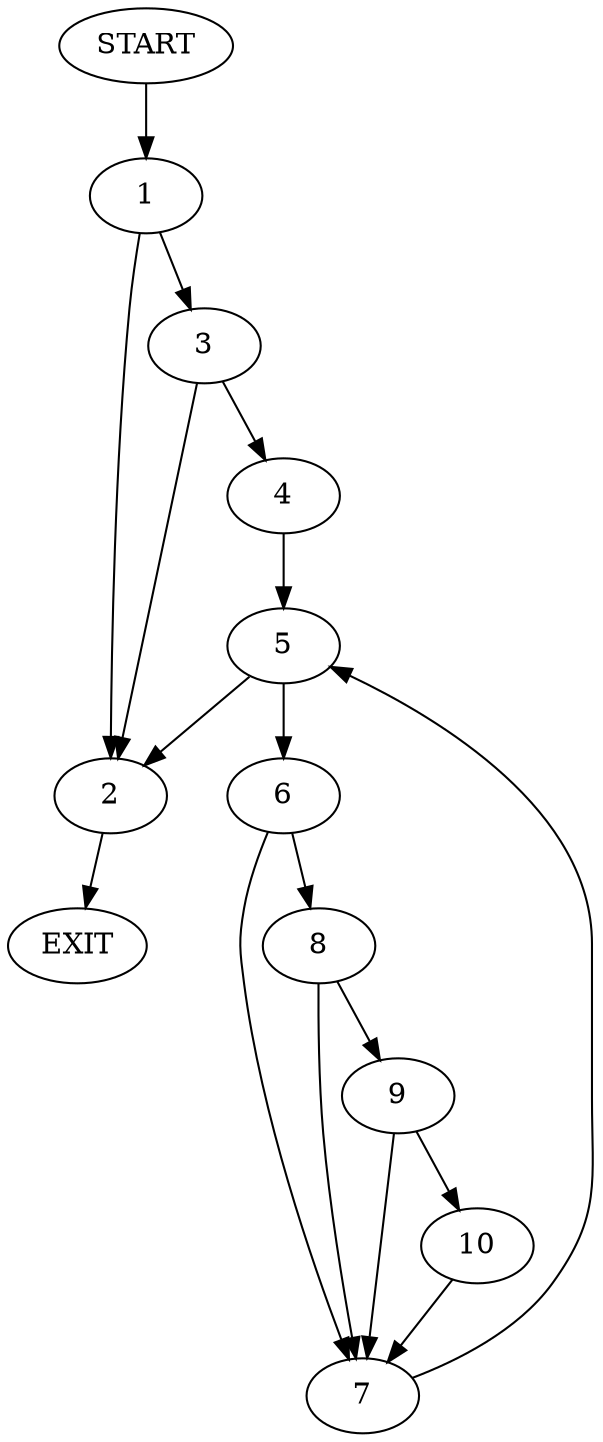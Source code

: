 digraph {
0 [label="START"]
11 [label="EXIT"]
0 -> 1
1 -> 2
1 -> 3
2 -> 11
3 -> 4
3 -> 2
4 -> 5
5 -> 2
5 -> 6
6 -> 7
6 -> 8
7 -> 5
8 -> 7
8 -> 9
9 -> 10
9 -> 7
10 -> 7
}
